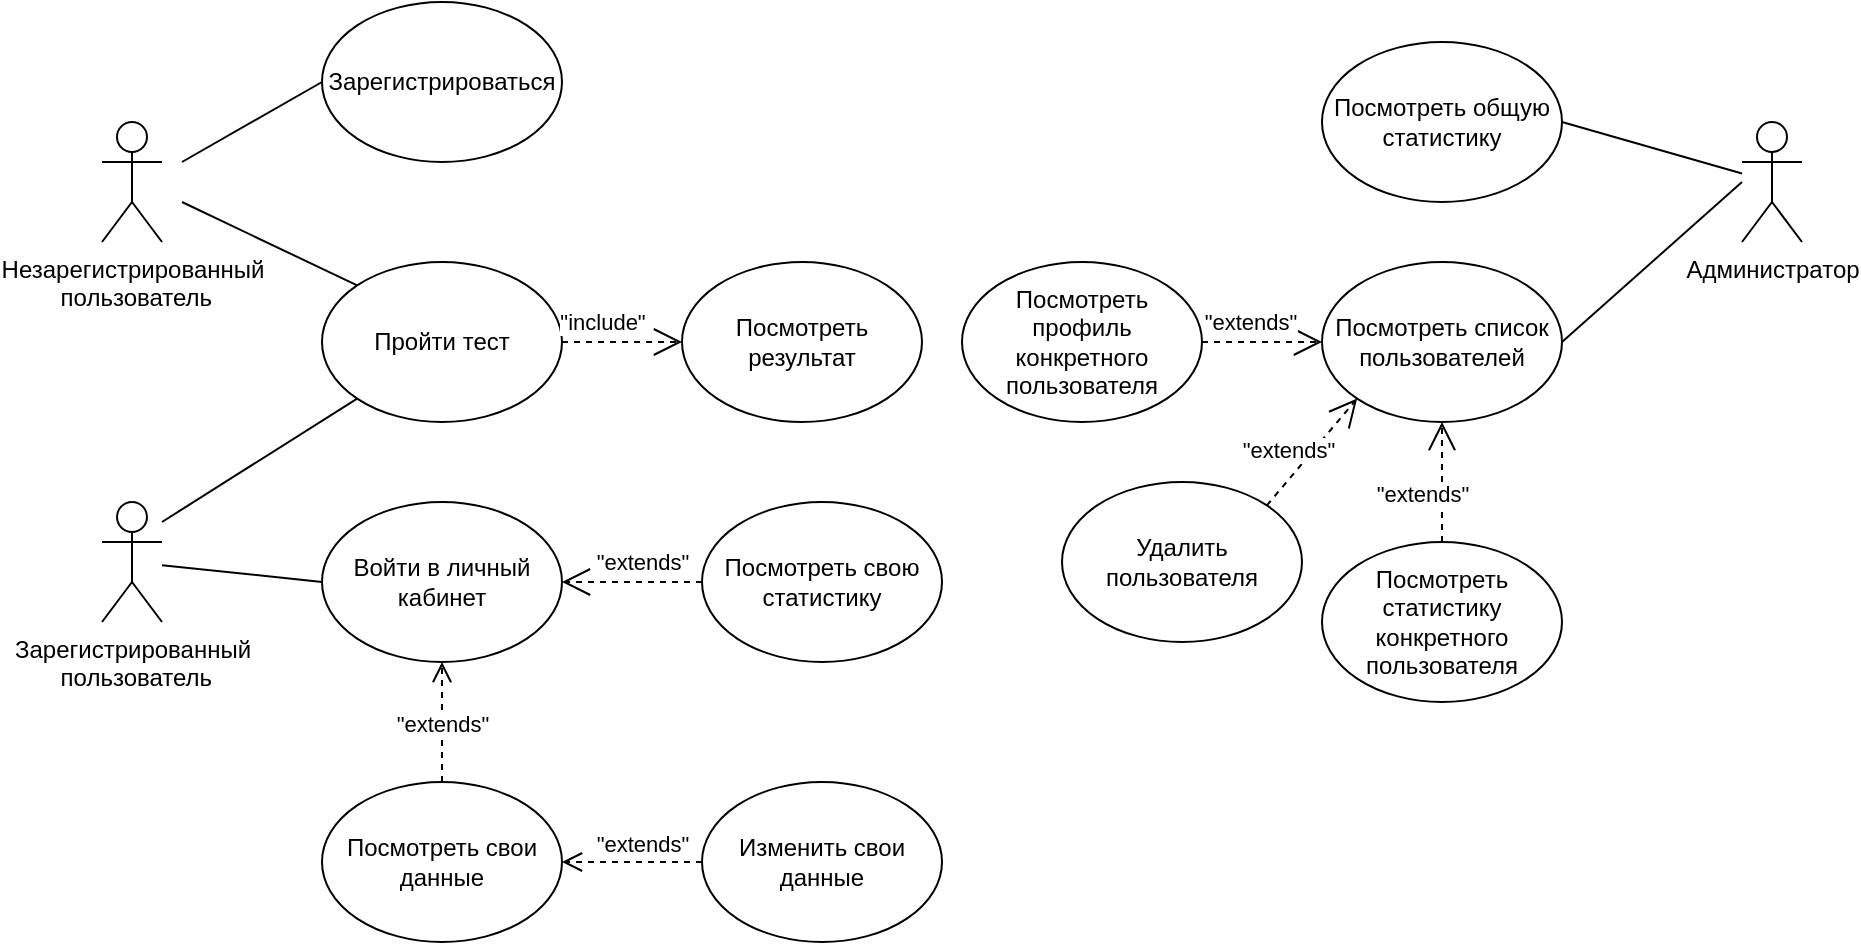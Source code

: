 <mxfile version="13.7.7" type="device"><diagram id="Q4UODKlbqJGf5Af-cBrV" name="Page-1"><mxGraphModel dx="1020" dy="588" grid="1" gridSize="10" guides="1" tooltips="1" connect="1" arrows="1" fold="1" page="1" pageScale="1" pageWidth="827" pageHeight="1169" math="0" shadow="0"><root><mxCell id="0"/><mxCell id="1" parent="0"/><mxCell id="z9AfIQEmvEPsrkcUM642-1" value="Войти в личный кабинет" style="ellipse;whiteSpace=wrap;html=1;" vertex="1" parent="1"><mxGeometry x="190" y="260" width="120" height="80" as="geometry"/></mxCell><mxCell id="z9AfIQEmvEPsrkcUM642-2" value="Посмотреть свою статистику" style="ellipse;whiteSpace=wrap;html=1;" vertex="1" parent="1"><mxGeometry x="380" y="260" width="120" height="80" as="geometry"/></mxCell><mxCell id="z9AfIQEmvEPsrkcUM642-3" value="Зарегистрироваться" style="ellipse;whiteSpace=wrap;html=1;" vertex="1" parent="1"><mxGeometry x="190" y="10" width="120" height="80" as="geometry"/></mxCell><mxCell id="z9AfIQEmvEPsrkcUM642-4" value="Посмотреть общую статистику" style="ellipse;whiteSpace=wrap;html=1;" vertex="1" parent="1"><mxGeometry x="690" y="30" width="120" height="80" as="geometry"/></mxCell><mxCell id="z9AfIQEmvEPsrkcUM642-5" value="Незарегистрированный&lt;br&gt;&amp;nbsp;пользователь" style="shape=umlActor;verticalLabelPosition=bottom;verticalAlign=top;html=1;outlineConnect=0;" vertex="1" parent="1"><mxGeometry x="80" y="70" width="30" height="60" as="geometry"/></mxCell><mxCell id="z9AfIQEmvEPsrkcUM642-6" value="Зарегистрированный&lt;br&gt;&amp;nbsp;пользователь" style="shape=umlActor;verticalLabelPosition=bottom;verticalAlign=top;html=1;outlineConnect=0;" vertex="1" parent="1"><mxGeometry x="80" y="260" width="30" height="60" as="geometry"/></mxCell><mxCell id="z9AfIQEmvEPsrkcUM642-8" value="Администратор" style="shape=umlActor;verticalLabelPosition=bottom;verticalAlign=top;html=1;outlineConnect=0;" vertex="1" parent="1"><mxGeometry x="900" y="70" width="30" height="60" as="geometry"/></mxCell><mxCell id="z9AfIQEmvEPsrkcUM642-12" value="Изменить свои данные" style="ellipse;whiteSpace=wrap;html=1;" vertex="1" parent="1"><mxGeometry x="380" y="400" width="120" height="80" as="geometry"/></mxCell><mxCell id="z9AfIQEmvEPsrkcUM642-13" value="Посмотреть свои данные" style="ellipse;whiteSpace=wrap;html=1;" vertex="1" parent="1"><mxGeometry x="190" y="400" width="120" height="80" as="geometry"/></mxCell><mxCell id="z9AfIQEmvEPsrkcUM642-14" value="Посмотреть список пользователей" style="ellipse;whiteSpace=wrap;html=1;" vertex="1" parent="1"><mxGeometry x="690" y="140" width="120" height="80" as="geometry"/></mxCell><mxCell id="z9AfIQEmvEPsrkcUM642-15" value="Пройти тест" style="ellipse;whiteSpace=wrap;html=1;" vertex="1" parent="1"><mxGeometry x="190" y="140" width="120" height="80" as="geometry"/></mxCell><mxCell id="z9AfIQEmvEPsrkcUM642-16" value="Посмотреть статистику конкретного пользователя" style="ellipse;whiteSpace=wrap;html=1;" vertex="1" parent="1"><mxGeometry x="690" y="280" width="120" height="80" as="geometry"/></mxCell><mxCell id="z9AfIQEmvEPsrkcUM642-17" value="Посмотреть профиль конкретного пользователя" style="ellipse;whiteSpace=wrap;html=1;" vertex="1" parent="1"><mxGeometry x="510" y="140" width="120" height="80" as="geometry"/></mxCell><mxCell id="z9AfIQEmvEPsrkcUM642-18" value="Удалить пользователя" style="ellipse;whiteSpace=wrap;html=1;" vertex="1" parent="1"><mxGeometry x="560" y="250" width="120" height="80" as="geometry"/></mxCell><mxCell id="z9AfIQEmvEPsrkcUM642-19" value="" style="endArrow=none;html=1;entryX=0;entryY=0.5;entryDx=0;entryDy=0;" edge="1" parent="1" target="z9AfIQEmvEPsrkcUM642-3"><mxGeometry width="50" height="50" relative="1" as="geometry"><mxPoint x="120" y="90" as="sourcePoint"/><mxPoint x="200" y="90" as="targetPoint"/></mxGeometry></mxCell><mxCell id="z9AfIQEmvEPsrkcUM642-20" value="" style="endArrow=none;html=1;entryX=0;entryY=0;entryDx=0;entryDy=0;" edge="1" parent="1" target="z9AfIQEmvEPsrkcUM642-15"><mxGeometry width="50" height="50" relative="1" as="geometry"><mxPoint x="120" y="110" as="sourcePoint"/><mxPoint x="250" y="100" as="targetPoint"/></mxGeometry></mxCell><mxCell id="z9AfIQEmvEPsrkcUM642-21" value="" style="endArrow=none;html=1;entryX=0;entryY=1;entryDx=0;entryDy=0;" edge="1" parent="1" target="z9AfIQEmvEPsrkcUM642-15"><mxGeometry width="50" height="50" relative="1" as="geometry"><mxPoint x="110" y="270" as="sourcePoint"/><mxPoint x="180" y="220" as="targetPoint"/></mxGeometry></mxCell><mxCell id="z9AfIQEmvEPsrkcUM642-22" value="" style="endArrow=none;html=1;entryX=0;entryY=0.5;entryDx=0;entryDy=0;" edge="1" parent="1" source="z9AfIQEmvEPsrkcUM642-6" target="z9AfIQEmvEPsrkcUM642-1"><mxGeometry width="50" height="50" relative="1" as="geometry"><mxPoint x="190" y="390" as="sourcePoint"/><mxPoint x="240" y="340" as="targetPoint"/></mxGeometry></mxCell><mxCell id="z9AfIQEmvEPsrkcUM642-23" value="Посмотреть результат" style="ellipse;whiteSpace=wrap;html=1;" vertex="1" parent="1"><mxGeometry x="370" y="140" width="120" height="80" as="geometry"/></mxCell><mxCell id="z9AfIQEmvEPsrkcUM642-25" value="&quot;include&quot;" style="endArrow=open;endSize=12;dashed=1;html=1;exitX=1;exitY=0.5;exitDx=0;exitDy=0;entryX=0;entryY=0.5;entryDx=0;entryDy=0;" edge="1" parent="1" source="z9AfIQEmvEPsrkcUM642-15" target="z9AfIQEmvEPsrkcUM642-23"><mxGeometry x="0.333" y="22" width="160" relative="1" as="geometry"><mxPoint x="290" y="240" as="sourcePoint"/><mxPoint x="450" y="240" as="targetPoint"/><Array as="points"><mxPoint x="350" y="180"/></Array><mxPoint x="-20" y="12" as="offset"/></mxGeometry></mxCell><mxCell id="z9AfIQEmvEPsrkcUM642-27" value="&quot;extends&quot;" style="endArrow=open;endSize=12;dashed=1;html=1;exitX=0;exitY=0.5;exitDx=0;exitDy=0;entryX=1;entryY=0.5;entryDx=0;entryDy=0;" edge="1" parent="1" source="z9AfIQEmvEPsrkcUM642-2" target="z9AfIQEmvEPsrkcUM642-1"><mxGeometry x="-0.143" y="-10" width="160" relative="1" as="geometry"><mxPoint x="330" y="240" as="sourcePoint"/><mxPoint x="490" y="240" as="targetPoint"/><mxPoint as="offset"/></mxGeometry></mxCell><mxCell id="z9AfIQEmvEPsrkcUM642-29" value="&quot;extends&quot;" style="html=1;verticalAlign=bottom;endArrow=open;dashed=1;endSize=8;entryX=0.5;entryY=1;entryDx=0;entryDy=0;exitX=0.5;exitY=0;exitDx=0;exitDy=0;" edge="1" parent="1" source="z9AfIQEmvEPsrkcUM642-13" target="z9AfIQEmvEPsrkcUM642-1"><mxGeometry x="-0.333" relative="1" as="geometry"><mxPoint x="420" y="360" as="sourcePoint"/><mxPoint x="340" y="360" as="targetPoint"/><mxPoint as="offset"/></mxGeometry></mxCell><mxCell id="z9AfIQEmvEPsrkcUM642-30" value="&quot;extends&quot;" style="html=1;verticalAlign=bottom;endArrow=open;dashed=1;endSize=8;entryX=1;entryY=0.5;entryDx=0;entryDy=0;exitX=0;exitY=0.5;exitDx=0;exitDy=0;" edge="1" parent="1" source="z9AfIQEmvEPsrkcUM642-12" target="z9AfIQEmvEPsrkcUM642-13"><mxGeometry x="-0.143" relative="1" as="geometry"><mxPoint x="260" y="410" as="sourcePoint"/><mxPoint x="260" y="350" as="targetPoint"/><mxPoint as="offset"/></mxGeometry></mxCell><mxCell id="z9AfIQEmvEPsrkcUM642-32" value="" style="endArrow=none;html=1;exitX=1;exitY=0.5;exitDx=0;exitDy=0;" edge="1" parent="1" source="z9AfIQEmvEPsrkcUM642-4" target="z9AfIQEmvEPsrkcUM642-8"><mxGeometry width="50" height="50" relative="1" as="geometry"><mxPoint x="800" y="110" as="sourcePoint"/><mxPoint x="870" y="70" as="targetPoint"/></mxGeometry></mxCell><mxCell id="z9AfIQEmvEPsrkcUM642-33" value="" style="endArrow=none;html=1;entryX=0;entryY=0.5;entryDx=0;entryDy=0;exitX=1;exitY=0.5;exitDx=0;exitDy=0;" edge="1" parent="1" source="z9AfIQEmvEPsrkcUM642-14"><mxGeometry width="50" height="50" relative="1" as="geometry"><mxPoint x="830" y="140" as="sourcePoint"/><mxPoint x="900" y="100" as="targetPoint"/></mxGeometry></mxCell><mxCell id="z9AfIQEmvEPsrkcUM642-34" value="&quot;extends&quot;" style="endArrow=open;endSize=12;dashed=1;html=1;exitX=1;exitY=0.5;exitDx=0;exitDy=0;" edge="1" parent="1" source="z9AfIQEmvEPsrkcUM642-17" target="z9AfIQEmvEPsrkcUM642-14"><mxGeometry x="-0.2" y="10" width="160" relative="1" as="geometry"><mxPoint x="390" y="310" as="sourcePoint"/><mxPoint x="320" y="310" as="targetPoint"/><mxPoint as="offset"/></mxGeometry></mxCell><mxCell id="z9AfIQEmvEPsrkcUM642-35" value="&quot;extends&quot;" style="endArrow=open;endSize=12;dashed=1;html=1;exitX=1;exitY=0;exitDx=0;exitDy=0;entryX=0;entryY=1;entryDx=0;entryDy=0;" edge="1" parent="1" source="z9AfIQEmvEPsrkcUM642-18" target="z9AfIQEmvEPsrkcUM642-14"><mxGeometry x="-0.2" y="10" width="160" relative="1" as="geometry"><mxPoint x="640" y="190" as="sourcePoint"/><mxPoint x="700" y="190" as="targetPoint"/><mxPoint as="offset"/></mxGeometry></mxCell><mxCell id="z9AfIQEmvEPsrkcUM642-36" value="&quot;extends&quot;" style="endArrow=open;endSize=12;dashed=1;html=1;exitX=0.5;exitY=0;exitDx=0;exitDy=0;entryX=0.5;entryY=1;entryDx=0;entryDy=0;" edge="1" parent="1" source="z9AfIQEmvEPsrkcUM642-16" target="z9AfIQEmvEPsrkcUM642-14"><mxGeometry x="-0.2" y="10" width="160" relative="1" as="geometry"><mxPoint x="650" y="200" as="sourcePoint"/><mxPoint x="710" y="200" as="targetPoint"/><mxPoint as="offset"/></mxGeometry></mxCell></root></mxGraphModel></diagram></mxfile>